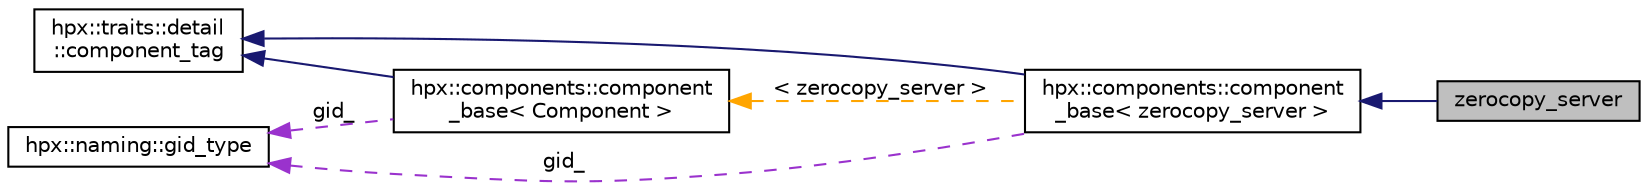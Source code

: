 digraph "zerocopy_server"
{
  edge [fontname="Helvetica",fontsize="10",labelfontname="Helvetica",labelfontsize="10"];
  node [fontname="Helvetica",fontsize="10",shape=record];
  rankdir="LR";
  Node4 [label="zerocopy_server",height=0.2,width=0.4,color="black", fillcolor="grey75", style="filled", fontcolor="black"];
  Node5 -> Node4 [dir="back",color="midnightblue",fontsize="10",style="solid",fontname="Helvetica"];
  Node5 [label="hpx::components::component\l_base\< zerocopy_server \>",height=0.2,width=0.4,color="black", fillcolor="white", style="filled",URL="$d2/de6/classhpx_1_1components_1_1component__base.html"];
  Node6 -> Node5 [dir="back",color="midnightblue",fontsize="10",style="solid",fontname="Helvetica"];
  Node6 [label="hpx::traits::detail\l::component_tag",height=0.2,width=0.4,color="black", fillcolor="white", style="filled",URL="$d8/d79/structhpx_1_1traits_1_1detail_1_1component__tag.html"];
  Node7 -> Node5 [dir="back",color="darkorchid3",fontsize="10",style="dashed",label=" gid_" ,fontname="Helvetica"];
  Node7 [label="hpx::naming::gid_type",height=0.2,width=0.4,color="black", fillcolor="white", style="filled",URL="$d3/d67/structhpx_1_1naming_1_1gid__type.html",tooltip="Global identifier for components across the HPX system. "];
  Node8 -> Node5 [dir="back",color="orange",fontsize="10",style="dashed",label=" \< zerocopy_server \>" ,fontname="Helvetica"];
  Node8 [label="hpx::components::component\l_base\< Component \>",height=0.2,width=0.4,color="black", fillcolor="white", style="filled",URL="$d2/de6/classhpx_1_1components_1_1component__base.html"];
  Node6 -> Node8 [dir="back",color="midnightblue",fontsize="10",style="solid",fontname="Helvetica"];
  Node7 -> Node8 [dir="back",color="darkorchid3",fontsize="10",style="dashed",label=" gid_" ,fontname="Helvetica"];
}
